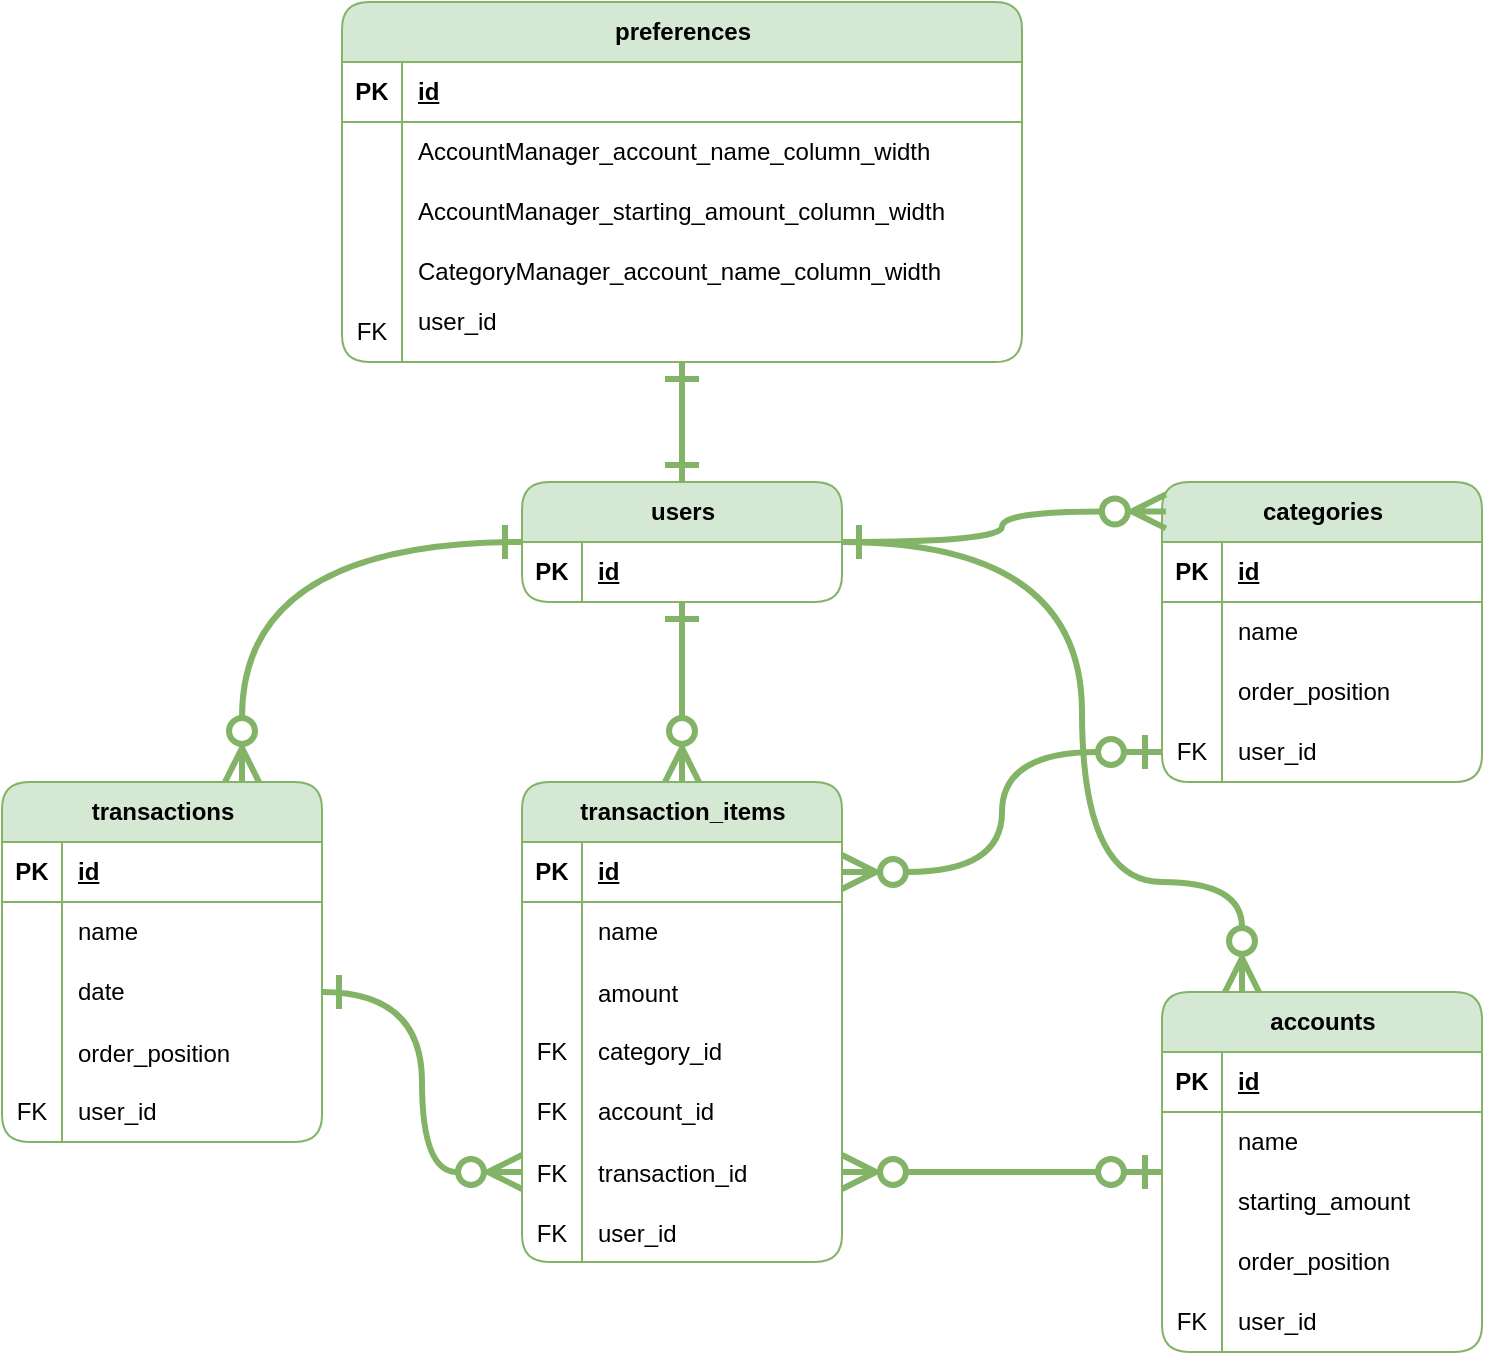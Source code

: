 <mxfile>
    <diagram id="R2lEEEUBdFMjLlhIrx00" name="Page-1">
        <mxGraphModel dx="761" dy="1568" grid="1" gridSize="10" guides="1" tooltips="1" connect="1" arrows="1" fold="1" page="1" pageScale="1" pageWidth="850" pageHeight="1100" math="0" shadow="0" extFonts="Permanent Marker^https://fonts.googleapis.com/css?family=Permanent+Marker">
            <root>
                <mxCell id="0"/>
                <mxCell id="1" parent="0"/>
                <mxCell id="TJ_JR5VQIeQ7h5z75Moj-130" style="edgeStyle=orthogonalEdgeStyle;rounded=0;orthogonalLoop=1;jettySize=auto;html=1;entryX=1;entryY=0.5;entryDx=0;entryDy=0;shadow=0;strokeColor=#82b366;strokeWidth=3;align=center;verticalAlign=middle;fontFamily=Helvetica;fontSize=11;fontColor=default;labelBackgroundColor=default;elbow=vertical;jumpStyle=none;jumpSize=6;startArrow=ERzeroToOne;startFill=0;endArrow=ERzeroToMany;endFill=0;endSize=13;flowAnimation=0;targetPerimeterSpacing=0;curved=1;fillColor=#d5e8d4;startSize=13;" parent="1" source="TJ_JR5VQIeQ7h5z75Moj-18" target="TJ_JR5VQIeQ7h5z75Moj-89" edge="1">
                    <mxGeometry relative="1" as="geometry"/>
                </mxCell>
                <mxCell id="TJ_JR5VQIeQ7h5z75Moj-18" value="accounts" style="shape=table;startSize=30;container=1;collapsible=1;childLayout=tableLayout;fixedRows=1;rowLines=0;fontStyle=1;align=center;resizeLast=1;html=1;fillColor=#d5e8d4;strokeColor=#82b366;rounded=1;" parent="1" vertex="1">
                    <mxGeometry x="760" y="415" width="160" height="180" as="geometry"/>
                </mxCell>
                <mxCell id="TJ_JR5VQIeQ7h5z75Moj-19" value="" style="shape=tableRow;horizontal=0;startSize=0;swimlaneHead=0;swimlaneBody=0;fillColor=none;collapsible=0;dropTarget=0;points=[[0,0.5],[1,0.5]];portConstraint=eastwest;top=0;left=0;right=0;bottom=1;strokeColor=inherit;" parent="TJ_JR5VQIeQ7h5z75Moj-18" vertex="1">
                    <mxGeometry y="30" width="160" height="30" as="geometry"/>
                </mxCell>
                <mxCell id="TJ_JR5VQIeQ7h5z75Moj-20" value="PK" style="shape=partialRectangle;connectable=0;fillColor=none;top=0;left=0;bottom=0;right=0;fontStyle=1;overflow=hidden;whiteSpace=wrap;html=1;" parent="TJ_JR5VQIeQ7h5z75Moj-19" vertex="1">
                    <mxGeometry width="30" height="30" as="geometry">
                        <mxRectangle width="30" height="30" as="alternateBounds"/>
                    </mxGeometry>
                </mxCell>
                <mxCell id="TJ_JR5VQIeQ7h5z75Moj-21" value="id" style="shape=partialRectangle;connectable=0;fillColor=none;top=0;left=0;bottom=0;right=0;align=left;spacingLeft=6;fontStyle=5;overflow=hidden;whiteSpace=wrap;html=1;" parent="TJ_JR5VQIeQ7h5z75Moj-19" vertex="1">
                    <mxGeometry x="30" width="130" height="30" as="geometry">
                        <mxRectangle width="130" height="30" as="alternateBounds"/>
                    </mxGeometry>
                </mxCell>
                <mxCell id="TJ_JR5VQIeQ7h5z75Moj-22" value="" style="shape=tableRow;horizontal=0;startSize=0;swimlaneHead=0;swimlaneBody=0;fillColor=none;collapsible=0;dropTarget=0;points=[[0,0.5],[1,0.5]];portConstraint=eastwest;top=0;left=0;right=0;bottom=0;strokeColor=default;" parent="TJ_JR5VQIeQ7h5z75Moj-18" vertex="1">
                    <mxGeometry y="60" width="160" height="30" as="geometry"/>
                </mxCell>
                <mxCell id="TJ_JR5VQIeQ7h5z75Moj-23" value="" style="shape=partialRectangle;connectable=0;fillColor=none;top=0;left=0;bottom=0;right=0;editable=1;overflow=hidden;whiteSpace=wrap;html=1;" parent="TJ_JR5VQIeQ7h5z75Moj-22" vertex="1">
                    <mxGeometry width="30" height="30" as="geometry">
                        <mxRectangle width="30" height="30" as="alternateBounds"/>
                    </mxGeometry>
                </mxCell>
                <mxCell id="TJ_JR5VQIeQ7h5z75Moj-24" value="name" style="shape=partialRectangle;connectable=0;fillColor=none;top=0;left=0;bottom=0;right=0;align=left;spacingLeft=6;overflow=hidden;whiteSpace=wrap;html=1;" parent="TJ_JR5VQIeQ7h5z75Moj-22" vertex="1">
                    <mxGeometry x="30" width="130" height="30" as="geometry">
                        <mxRectangle width="130" height="30" as="alternateBounds"/>
                    </mxGeometry>
                </mxCell>
                <mxCell id="TJ_JR5VQIeQ7h5z75Moj-25" value="" style="shape=tableRow;horizontal=0;startSize=0;swimlaneHead=0;swimlaneBody=0;fillColor=none;collapsible=0;dropTarget=0;points=[[0,0.5],[1,0.5]];portConstraint=eastwest;top=0;left=0;right=0;bottom=0;" parent="TJ_JR5VQIeQ7h5z75Moj-18" vertex="1">
                    <mxGeometry y="90" width="160" height="30" as="geometry"/>
                </mxCell>
                <mxCell id="TJ_JR5VQIeQ7h5z75Moj-26" value="" style="shape=partialRectangle;connectable=0;fillColor=none;top=0;left=0;bottom=0;right=0;editable=1;overflow=hidden;whiteSpace=wrap;html=1;" parent="TJ_JR5VQIeQ7h5z75Moj-25" vertex="1">
                    <mxGeometry width="30" height="30" as="geometry">
                        <mxRectangle width="30" height="30" as="alternateBounds"/>
                    </mxGeometry>
                </mxCell>
                <mxCell id="TJ_JR5VQIeQ7h5z75Moj-27" value="starting_amount" style="shape=partialRectangle;connectable=0;fillColor=none;top=0;left=0;bottom=0;right=0;align=left;spacingLeft=6;overflow=hidden;whiteSpace=wrap;html=1;" parent="TJ_JR5VQIeQ7h5z75Moj-25" vertex="1">
                    <mxGeometry x="30" width="130" height="30" as="geometry">
                        <mxRectangle width="130" height="30" as="alternateBounds"/>
                    </mxGeometry>
                </mxCell>
                <mxCell id="TJ_JR5VQIeQ7h5z75Moj-28" value="" style="shape=tableRow;horizontal=0;startSize=0;swimlaneHead=0;swimlaneBody=0;fillColor=none;collapsible=0;dropTarget=0;points=[[0,0.5],[1,0.5]];portConstraint=eastwest;top=0;left=0;right=0;bottom=0;" parent="TJ_JR5VQIeQ7h5z75Moj-18" vertex="1">
                    <mxGeometry y="120" width="160" height="30" as="geometry"/>
                </mxCell>
                <mxCell id="TJ_JR5VQIeQ7h5z75Moj-29" value="" style="shape=partialRectangle;connectable=0;fillColor=none;top=0;left=0;bottom=0;right=0;editable=1;overflow=hidden;whiteSpace=wrap;html=1;" parent="TJ_JR5VQIeQ7h5z75Moj-28" vertex="1">
                    <mxGeometry width="30" height="30" as="geometry">
                        <mxRectangle width="30" height="30" as="alternateBounds"/>
                    </mxGeometry>
                </mxCell>
                <mxCell id="TJ_JR5VQIeQ7h5z75Moj-30" value="order_position&lt;span style=&quot;white-space: pre;&quot;&gt;&#9;&lt;/span&gt;" style="shape=partialRectangle;connectable=0;fillColor=none;top=0;left=0;bottom=0;right=0;align=left;spacingLeft=6;overflow=hidden;whiteSpace=wrap;html=1;" parent="TJ_JR5VQIeQ7h5z75Moj-28" vertex="1">
                    <mxGeometry x="30" width="130" height="30" as="geometry">
                        <mxRectangle width="130" height="30" as="alternateBounds"/>
                    </mxGeometry>
                </mxCell>
                <mxCell id="TJ_JR5VQIeQ7h5z75Moj-38" value="" style="shape=tableRow;horizontal=0;startSize=0;swimlaneHead=0;swimlaneBody=0;fillColor=none;collapsible=0;dropTarget=0;points=[[0,0.5],[1,0.5]];portConstraint=eastwest;top=0;left=0;right=0;bottom=0;" parent="TJ_JR5VQIeQ7h5z75Moj-18" vertex="1">
                    <mxGeometry y="150" width="160" height="30" as="geometry"/>
                </mxCell>
                <mxCell id="TJ_JR5VQIeQ7h5z75Moj-39" value="FK" style="shape=partialRectangle;connectable=0;fillColor=none;top=0;left=0;bottom=0;right=0;fontStyle=0;overflow=hidden;whiteSpace=wrap;html=1;" parent="TJ_JR5VQIeQ7h5z75Moj-38" vertex="1">
                    <mxGeometry width="30" height="30" as="geometry">
                        <mxRectangle width="30" height="30" as="alternateBounds"/>
                    </mxGeometry>
                </mxCell>
                <mxCell id="TJ_JR5VQIeQ7h5z75Moj-40" value="user_id" style="shape=partialRectangle;connectable=0;fillColor=none;top=0;left=0;bottom=0;right=0;align=left;spacingLeft=6;fontStyle=0;overflow=hidden;whiteSpace=wrap;html=1;" parent="TJ_JR5VQIeQ7h5z75Moj-38" vertex="1">
                    <mxGeometry x="30" width="130" height="30" as="geometry">
                        <mxRectangle width="130" height="30" as="alternateBounds"/>
                    </mxGeometry>
                </mxCell>
                <mxCell id="TJ_JR5VQIeQ7h5z75Moj-129" style="edgeStyle=orthogonalEdgeStyle;rounded=0;orthogonalLoop=1;jettySize=auto;html=1;entryX=1;entryY=0.5;entryDx=0;entryDy=0;shadow=0;strokeColor=#82b366;strokeWidth=3;align=center;verticalAlign=middle;fontFamily=Helvetica;fontSize=11;fontColor=default;labelBackgroundColor=default;elbow=vertical;jumpStyle=none;jumpSize=6;startArrow=ERzeroToOne;startFill=0;endArrow=ERzeroToMany;endFill=0;endSize=13;flowAnimation=0;targetPerimeterSpacing=0;curved=1;fillColor=#d5e8d4;exitX=0;exitY=0.5;exitDx=0;exitDy=0;startSize=13;sourcePerimeterSpacing=0;" parent="1" source="TJ_JR5VQIeQ7h5z75Moj-54" target="TJ_JR5VQIeQ7h5z75Moj-71" edge="1">
                    <mxGeometry relative="1" as="geometry"/>
                </mxCell>
                <mxCell id="TJ_JR5VQIeQ7h5z75Moj-41" value="categories" style="shape=table;startSize=30;container=1;collapsible=1;childLayout=tableLayout;fixedRows=1;rowLines=0;fontStyle=1;align=center;resizeLast=1;html=1;fillColor=#d5e8d4;strokeColor=#82b366;rounded=1;direction=east;shadow=0;" parent="1" vertex="1">
                    <mxGeometry x="760" y="160" width="160" height="150" as="geometry"/>
                </mxCell>
                <mxCell id="TJ_JR5VQIeQ7h5z75Moj-42" value="" style="shape=tableRow;horizontal=0;startSize=0;swimlaneHead=0;swimlaneBody=0;fillColor=none;collapsible=0;dropTarget=0;points=[[0,0.5],[1,0.5]];portConstraint=eastwest;top=0;left=0;right=0;bottom=1;strokeColor=inherit;" parent="TJ_JR5VQIeQ7h5z75Moj-41" vertex="1">
                    <mxGeometry y="30" width="160" height="30" as="geometry"/>
                </mxCell>
                <mxCell id="TJ_JR5VQIeQ7h5z75Moj-43" value="PK" style="shape=partialRectangle;connectable=0;fillColor=none;top=0;left=0;bottom=0;right=0;fontStyle=1;overflow=hidden;whiteSpace=wrap;html=1;" parent="TJ_JR5VQIeQ7h5z75Moj-42" vertex="1">
                    <mxGeometry width="30" height="30" as="geometry">
                        <mxRectangle width="30" height="30" as="alternateBounds"/>
                    </mxGeometry>
                </mxCell>
                <mxCell id="TJ_JR5VQIeQ7h5z75Moj-44" value="id" style="shape=partialRectangle;connectable=0;fillColor=none;top=0;left=0;bottom=0;right=0;align=left;spacingLeft=6;fontStyle=5;overflow=hidden;whiteSpace=wrap;html=1;strokeColor=default;" parent="TJ_JR5VQIeQ7h5z75Moj-42" vertex="1">
                    <mxGeometry x="30" width="130" height="30" as="geometry">
                        <mxRectangle width="130" height="30" as="alternateBounds"/>
                    </mxGeometry>
                </mxCell>
                <mxCell id="TJ_JR5VQIeQ7h5z75Moj-45" value="" style="shape=tableRow;horizontal=0;startSize=0;swimlaneHead=0;swimlaneBody=0;fillColor=none;collapsible=0;dropTarget=0;points=[[0,0.5],[1,0.5]];portConstraint=eastwest;top=0;left=0;right=0;bottom=0;" parent="TJ_JR5VQIeQ7h5z75Moj-41" vertex="1">
                    <mxGeometry y="60" width="160" height="30" as="geometry"/>
                </mxCell>
                <mxCell id="TJ_JR5VQIeQ7h5z75Moj-46" value="" style="shape=partialRectangle;connectable=0;fillColor=none;top=0;left=0;bottom=0;right=0;editable=1;overflow=hidden;whiteSpace=wrap;html=1;" parent="TJ_JR5VQIeQ7h5z75Moj-45" vertex="1">
                    <mxGeometry width="30" height="30" as="geometry">
                        <mxRectangle width="30" height="30" as="alternateBounds"/>
                    </mxGeometry>
                </mxCell>
                <mxCell id="TJ_JR5VQIeQ7h5z75Moj-47" value="name" style="shape=partialRectangle;connectable=0;fillColor=none;top=0;left=0;bottom=0;right=0;align=left;spacingLeft=6;overflow=hidden;whiteSpace=wrap;html=1;" parent="TJ_JR5VQIeQ7h5z75Moj-45" vertex="1">
                    <mxGeometry x="30" width="130" height="30" as="geometry">
                        <mxRectangle width="130" height="30" as="alternateBounds"/>
                    </mxGeometry>
                </mxCell>
                <mxCell id="TJ_JR5VQIeQ7h5z75Moj-51" value="" style="shape=tableRow;horizontal=0;startSize=0;swimlaneHead=0;swimlaneBody=0;fillColor=none;collapsible=0;dropTarget=0;points=[[0,0.5],[1,0.5]];portConstraint=eastwest;top=0;left=0;right=0;bottom=0;" parent="TJ_JR5VQIeQ7h5z75Moj-41" vertex="1">
                    <mxGeometry y="90" width="160" height="30" as="geometry"/>
                </mxCell>
                <mxCell id="TJ_JR5VQIeQ7h5z75Moj-52" value="" style="shape=partialRectangle;connectable=0;fillColor=none;top=0;left=0;bottom=0;right=0;editable=1;overflow=hidden;whiteSpace=wrap;html=1;" parent="TJ_JR5VQIeQ7h5z75Moj-51" vertex="1">
                    <mxGeometry width="30" height="30" as="geometry">
                        <mxRectangle width="30" height="30" as="alternateBounds"/>
                    </mxGeometry>
                </mxCell>
                <mxCell id="TJ_JR5VQIeQ7h5z75Moj-53" value="order_position&lt;span style=&quot;white-space: pre;&quot;&gt;&#9;&lt;/span&gt;" style="shape=partialRectangle;connectable=0;fillColor=none;top=0;left=0;bottom=0;right=0;align=left;spacingLeft=6;overflow=hidden;whiteSpace=wrap;html=1;" parent="TJ_JR5VQIeQ7h5z75Moj-51" vertex="1">
                    <mxGeometry x="30" width="130" height="30" as="geometry">
                        <mxRectangle width="130" height="30" as="alternateBounds"/>
                    </mxGeometry>
                </mxCell>
                <mxCell id="TJ_JR5VQIeQ7h5z75Moj-54" value="" style="shape=tableRow;horizontal=0;startSize=0;swimlaneHead=0;swimlaneBody=0;fillColor=none;collapsible=0;dropTarget=0;points=[[0,0.5],[1,0.5]];portConstraint=eastwest;top=0;left=0;right=0;bottom=0;" parent="TJ_JR5VQIeQ7h5z75Moj-41" vertex="1">
                    <mxGeometry y="120" width="160" height="30" as="geometry"/>
                </mxCell>
                <mxCell id="TJ_JR5VQIeQ7h5z75Moj-55" value="FK" style="shape=partialRectangle;connectable=0;fillColor=none;top=0;left=0;bottom=0;right=0;fontStyle=0;overflow=hidden;whiteSpace=wrap;html=1;" parent="TJ_JR5VQIeQ7h5z75Moj-54" vertex="1">
                    <mxGeometry width="30" height="30" as="geometry">
                        <mxRectangle width="30" height="30" as="alternateBounds"/>
                    </mxGeometry>
                </mxCell>
                <mxCell id="TJ_JR5VQIeQ7h5z75Moj-56" value="user_id" style="shape=partialRectangle;connectable=0;fillColor=none;top=0;left=0;bottom=0;right=0;align=left;spacingLeft=6;fontStyle=0;overflow=hidden;whiteSpace=wrap;html=1;" parent="TJ_JR5VQIeQ7h5z75Moj-54" vertex="1">
                    <mxGeometry x="30" width="130" height="30" as="geometry">
                        <mxRectangle width="130" height="30" as="alternateBounds"/>
                    </mxGeometry>
                </mxCell>
                <mxCell id="TJ_JR5VQIeQ7h5z75Moj-57" value="transactions" style="shape=table;startSize=30;container=1;collapsible=1;childLayout=tableLayout;fixedRows=1;rowLines=0;fontStyle=1;align=center;resizeLast=1;html=1;fillColor=#d5e8d4;strokeColor=#82b366;rounded=1;" parent="1" vertex="1">
                    <mxGeometry x="180" y="310" width="160" height="180" as="geometry"/>
                </mxCell>
                <mxCell id="TJ_JR5VQIeQ7h5z75Moj-58" value="" style="shape=tableRow;horizontal=0;startSize=0;swimlaneHead=0;swimlaneBody=0;fillColor=none;collapsible=0;dropTarget=0;points=[[0,0.5],[1,0.5]];portConstraint=eastwest;top=0;left=0;right=0;bottom=1;strokeColor=inherit;" parent="TJ_JR5VQIeQ7h5z75Moj-57" vertex="1">
                    <mxGeometry y="30" width="160" height="30" as="geometry"/>
                </mxCell>
                <mxCell id="TJ_JR5VQIeQ7h5z75Moj-59" value="PK" style="shape=partialRectangle;connectable=0;fillColor=none;top=0;left=0;bottom=0;right=0;fontStyle=1;overflow=hidden;whiteSpace=wrap;html=1;" parent="TJ_JR5VQIeQ7h5z75Moj-58" vertex="1">
                    <mxGeometry width="30" height="30" as="geometry">
                        <mxRectangle width="30" height="30" as="alternateBounds"/>
                    </mxGeometry>
                </mxCell>
                <mxCell id="TJ_JR5VQIeQ7h5z75Moj-60" value="id" style="shape=partialRectangle;connectable=0;fillColor=none;top=0;left=0;bottom=0;right=0;align=left;spacingLeft=6;fontStyle=5;overflow=hidden;whiteSpace=wrap;html=1;" parent="TJ_JR5VQIeQ7h5z75Moj-58" vertex="1">
                    <mxGeometry x="30" width="130" height="30" as="geometry">
                        <mxRectangle width="130" height="30" as="alternateBounds"/>
                    </mxGeometry>
                </mxCell>
                <mxCell id="TJ_JR5VQIeQ7h5z75Moj-61" value="" style="shape=tableRow;horizontal=0;startSize=0;swimlaneHead=0;swimlaneBody=0;fillColor=none;collapsible=0;dropTarget=0;points=[[0,0.5],[1,0.5]];portConstraint=eastwest;top=0;left=0;right=0;bottom=0;" parent="TJ_JR5VQIeQ7h5z75Moj-57" vertex="1">
                    <mxGeometry y="60" width="160" height="30" as="geometry"/>
                </mxCell>
                <mxCell id="TJ_JR5VQIeQ7h5z75Moj-62" value="" style="shape=partialRectangle;connectable=0;fillColor=none;top=0;left=0;bottom=0;right=0;editable=1;overflow=hidden;whiteSpace=wrap;html=1;" parent="TJ_JR5VQIeQ7h5z75Moj-61" vertex="1">
                    <mxGeometry width="30" height="30" as="geometry">
                        <mxRectangle width="30" height="30" as="alternateBounds"/>
                    </mxGeometry>
                </mxCell>
                <mxCell id="TJ_JR5VQIeQ7h5z75Moj-63" value="name" style="shape=partialRectangle;connectable=0;fillColor=none;top=0;left=0;bottom=0;right=0;align=left;spacingLeft=6;overflow=hidden;whiteSpace=wrap;html=1;" parent="TJ_JR5VQIeQ7h5z75Moj-61" vertex="1">
                    <mxGeometry x="30" width="130" height="30" as="geometry">
                        <mxRectangle width="130" height="30" as="alternateBounds"/>
                    </mxGeometry>
                </mxCell>
                <mxCell id="TJ_JR5VQIeQ7h5z75Moj-64" value="" style="shape=tableRow;horizontal=0;startSize=0;swimlaneHead=0;swimlaneBody=0;fillColor=none;collapsible=0;dropTarget=0;points=[[0,0.5],[1,0.5]];portConstraint=eastwest;top=0;left=0;right=0;bottom=0;" parent="TJ_JR5VQIeQ7h5z75Moj-57" vertex="1">
                    <mxGeometry y="90" width="160" height="30" as="geometry"/>
                </mxCell>
                <mxCell id="TJ_JR5VQIeQ7h5z75Moj-65" value="" style="shape=partialRectangle;connectable=0;fillColor=none;top=0;left=0;bottom=0;right=0;editable=1;overflow=hidden;whiteSpace=wrap;html=1;" parent="TJ_JR5VQIeQ7h5z75Moj-64" vertex="1">
                    <mxGeometry width="30" height="30" as="geometry">
                        <mxRectangle width="30" height="30" as="alternateBounds"/>
                    </mxGeometry>
                </mxCell>
                <mxCell id="TJ_JR5VQIeQ7h5z75Moj-66" value="date" style="shape=partialRectangle;connectable=0;fillColor=none;top=0;left=0;bottom=0;right=0;align=left;spacingLeft=6;overflow=hidden;whiteSpace=wrap;html=1;" parent="TJ_JR5VQIeQ7h5z75Moj-64" vertex="1">
                    <mxGeometry x="30" width="130" height="30" as="geometry">
                        <mxRectangle width="130" height="30" as="alternateBounds"/>
                    </mxGeometry>
                </mxCell>
                <mxCell id="TJ_JR5VQIeQ7h5z75Moj-83" value="" style="shape=tableRow;horizontal=0;startSize=0;swimlaneHead=0;swimlaneBody=0;fillColor=none;collapsible=0;dropTarget=0;points=[[0,0.5],[1,0.5]];portConstraint=eastwest;top=0;left=0;right=0;bottom=0;" parent="TJ_JR5VQIeQ7h5z75Moj-57" vertex="1">
                    <mxGeometry y="120" width="160" height="30" as="geometry"/>
                </mxCell>
                <mxCell id="TJ_JR5VQIeQ7h5z75Moj-84" value="" style="shape=partialRectangle;connectable=0;fillColor=none;top=0;left=0;bottom=0;right=0;editable=1;overflow=hidden;" parent="TJ_JR5VQIeQ7h5z75Moj-83" vertex="1">
                    <mxGeometry width="30" height="30" as="geometry">
                        <mxRectangle width="30" height="30" as="alternateBounds"/>
                    </mxGeometry>
                </mxCell>
                <mxCell id="TJ_JR5VQIeQ7h5z75Moj-85" value="order_position" style="shape=partialRectangle;connectable=0;fillColor=none;top=0;left=0;bottom=0;right=0;align=left;spacingLeft=6;overflow=hidden;" parent="TJ_JR5VQIeQ7h5z75Moj-83" vertex="1">
                    <mxGeometry x="30" width="130" height="30" as="geometry">
                        <mxRectangle width="130" height="30" as="alternateBounds"/>
                    </mxGeometry>
                </mxCell>
                <mxCell id="TJ_JR5VQIeQ7h5z75Moj-67" value="" style="shape=tableRow;horizontal=0;startSize=0;swimlaneHead=0;swimlaneBody=0;fillColor=none;collapsible=0;dropTarget=0;points=[[0,0.5],[1,0.5]];portConstraint=eastwest;top=0;left=0;right=0;bottom=0;" parent="TJ_JR5VQIeQ7h5z75Moj-57" vertex="1">
                    <mxGeometry y="150" width="160" height="30" as="geometry"/>
                </mxCell>
                <mxCell id="TJ_JR5VQIeQ7h5z75Moj-68" value="FK" style="shape=partialRectangle;connectable=0;fillColor=none;top=0;left=0;bottom=0;right=0;editable=1;overflow=hidden;whiteSpace=wrap;html=1;" parent="TJ_JR5VQIeQ7h5z75Moj-67" vertex="1">
                    <mxGeometry width="30" height="30" as="geometry">
                        <mxRectangle width="30" height="30" as="alternateBounds"/>
                    </mxGeometry>
                </mxCell>
                <mxCell id="TJ_JR5VQIeQ7h5z75Moj-69" value="user_id" style="shape=partialRectangle;connectable=0;fillColor=none;top=0;left=0;bottom=0;right=0;align=left;spacingLeft=6;overflow=hidden;whiteSpace=wrap;html=1;" parent="TJ_JR5VQIeQ7h5z75Moj-67" vertex="1">
                    <mxGeometry x="30" width="130" height="30" as="geometry">
                        <mxRectangle width="130" height="30" as="alternateBounds"/>
                    </mxGeometry>
                </mxCell>
                <mxCell id="TJ_JR5VQIeQ7h5z75Moj-70" value="transaction_items" style="shape=table;startSize=30;container=1;collapsible=1;childLayout=tableLayout;fixedRows=1;rowLines=0;fontStyle=1;align=center;resizeLast=1;html=1;fillColor=#d5e8d4;strokeColor=#82b366;rounded=1;" parent="1" vertex="1">
                    <mxGeometry x="440" y="310" width="160" height="240" as="geometry"/>
                </mxCell>
                <mxCell id="TJ_JR5VQIeQ7h5z75Moj-71" value="" style="shape=tableRow;horizontal=0;startSize=0;swimlaneHead=0;swimlaneBody=0;fillColor=none;collapsible=0;dropTarget=0;points=[[0,0.5],[1,0.5]];portConstraint=eastwest;top=0;left=0;right=0;bottom=1;strokeColor=inherit;" parent="TJ_JR5VQIeQ7h5z75Moj-70" vertex="1">
                    <mxGeometry y="30" width="160" height="30" as="geometry"/>
                </mxCell>
                <mxCell id="TJ_JR5VQIeQ7h5z75Moj-72" value="PK" style="shape=partialRectangle;connectable=0;fillColor=none;top=0;left=0;bottom=0;right=0;fontStyle=1;overflow=hidden;whiteSpace=wrap;html=1;" parent="TJ_JR5VQIeQ7h5z75Moj-71" vertex="1">
                    <mxGeometry width="30" height="30" as="geometry">
                        <mxRectangle width="30" height="30" as="alternateBounds"/>
                    </mxGeometry>
                </mxCell>
                <mxCell id="TJ_JR5VQIeQ7h5z75Moj-73" value="id" style="shape=partialRectangle;connectable=0;fillColor=none;top=0;left=0;bottom=0;right=0;align=left;spacingLeft=6;fontStyle=5;overflow=hidden;whiteSpace=wrap;html=1;" parent="TJ_JR5VQIeQ7h5z75Moj-71" vertex="1">
                    <mxGeometry x="30" width="130" height="30" as="geometry">
                        <mxRectangle width="130" height="30" as="alternateBounds"/>
                    </mxGeometry>
                </mxCell>
                <mxCell id="TJ_JR5VQIeQ7h5z75Moj-74" value="" style="shape=tableRow;horizontal=0;startSize=0;swimlaneHead=0;swimlaneBody=0;fillColor=none;collapsible=0;dropTarget=0;points=[[0,0.5],[1,0.5]];portConstraint=eastwest;top=0;left=0;right=0;bottom=0;" parent="TJ_JR5VQIeQ7h5z75Moj-70" vertex="1">
                    <mxGeometry y="60" width="160" height="30" as="geometry"/>
                </mxCell>
                <mxCell id="TJ_JR5VQIeQ7h5z75Moj-75" value="" style="shape=partialRectangle;connectable=0;fillColor=none;top=0;left=0;bottom=0;right=0;editable=1;overflow=hidden;whiteSpace=wrap;html=1;" parent="TJ_JR5VQIeQ7h5z75Moj-74" vertex="1">
                    <mxGeometry width="30" height="30" as="geometry">
                        <mxRectangle width="30" height="30" as="alternateBounds"/>
                    </mxGeometry>
                </mxCell>
                <mxCell id="TJ_JR5VQIeQ7h5z75Moj-76" value="name" style="shape=partialRectangle;connectable=0;fillColor=none;top=0;left=0;bottom=0;right=0;align=left;spacingLeft=6;overflow=hidden;whiteSpace=wrap;html=1;" parent="TJ_JR5VQIeQ7h5z75Moj-74" vertex="1">
                    <mxGeometry x="30" width="130" height="30" as="geometry">
                        <mxRectangle width="130" height="30" as="alternateBounds"/>
                    </mxGeometry>
                </mxCell>
                <mxCell id="TJ_JR5VQIeQ7h5z75Moj-86" value="" style="shape=tableRow;horizontal=0;startSize=0;swimlaneHead=0;swimlaneBody=0;fillColor=none;collapsible=0;dropTarget=0;points=[[0,0.5],[1,0.5]];portConstraint=eastwest;top=0;left=0;right=0;bottom=0;" parent="TJ_JR5VQIeQ7h5z75Moj-70" vertex="1">
                    <mxGeometry y="90" width="160" height="30" as="geometry"/>
                </mxCell>
                <mxCell id="TJ_JR5VQIeQ7h5z75Moj-87" value="" style="shape=partialRectangle;connectable=0;fillColor=none;top=0;left=0;bottom=0;right=0;editable=1;overflow=hidden;" parent="TJ_JR5VQIeQ7h5z75Moj-86" vertex="1">
                    <mxGeometry width="30" height="30" as="geometry">
                        <mxRectangle width="30" height="30" as="alternateBounds"/>
                    </mxGeometry>
                </mxCell>
                <mxCell id="TJ_JR5VQIeQ7h5z75Moj-88" value="amount" style="shape=partialRectangle;connectable=0;fillColor=none;top=0;left=0;bottom=0;right=0;align=left;spacingLeft=6;overflow=hidden;" parent="TJ_JR5VQIeQ7h5z75Moj-86" vertex="1">
                    <mxGeometry x="30" width="130" height="30" as="geometry">
                        <mxRectangle width="130" height="30" as="alternateBounds"/>
                    </mxGeometry>
                </mxCell>
                <mxCell id="TJ_JR5VQIeQ7h5z75Moj-77" value="" style="shape=tableRow;horizontal=0;startSize=0;swimlaneHead=0;swimlaneBody=0;fillColor=none;collapsible=0;dropTarget=0;points=[[0,0.5],[1,0.5]];portConstraint=eastwest;top=0;left=0;right=0;bottom=0;" parent="TJ_JR5VQIeQ7h5z75Moj-70" vertex="1">
                    <mxGeometry y="120" width="160" height="30" as="geometry"/>
                </mxCell>
                <mxCell id="TJ_JR5VQIeQ7h5z75Moj-78" value="FK" style="shape=partialRectangle;connectable=0;fillColor=none;top=0;left=0;bottom=0;right=0;editable=1;overflow=hidden;whiteSpace=wrap;html=1;" parent="TJ_JR5VQIeQ7h5z75Moj-77" vertex="1">
                    <mxGeometry width="30" height="30" as="geometry">
                        <mxRectangle width="30" height="30" as="alternateBounds"/>
                    </mxGeometry>
                </mxCell>
                <mxCell id="TJ_JR5VQIeQ7h5z75Moj-79" value="category_id" style="shape=partialRectangle;connectable=0;fillColor=none;top=0;left=0;bottom=0;right=0;align=left;spacingLeft=6;overflow=hidden;whiteSpace=wrap;html=1;" parent="TJ_JR5VQIeQ7h5z75Moj-77" vertex="1">
                    <mxGeometry x="30" width="130" height="30" as="geometry">
                        <mxRectangle width="130" height="30" as="alternateBounds"/>
                    </mxGeometry>
                </mxCell>
                <mxCell id="TJ_JR5VQIeQ7h5z75Moj-80" value="" style="shape=tableRow;horizontal=0;startSize=0;swimlaneHead=0;swimlaneBody=0;fillColor=none;collapsible=0;dropTarget=0;points=[[0,0.5],[1,0.5]];portConstraint=eastwest;top=0;left=0;right=0;bottom=0;" parent="TJ_JR5VQIeQ7h5z75Moj-70" vertex="1">
                    <mxGeometry y="150" width="160" height="30" as="geometry"/>
                </mxCell>
                <mxCell id="TJ_JR5VQIeQ7h5z75Moj-81" value="FK" style="shape=partialRectangle;connectable=0;fillColor=none;top=0;left=0;bottom=0;right=0;editable=1;overflow=hidden;whiteSpace=wrap;html=1;" parent="TJ_JR5VQIeQ7h5z75Moj-80" vertex="1">
                    <mxGeometry width="30" height="30" as="geometry">
                        <mxRectangle width="30" height="30" as="alternateBounds"/>
                    </mxGeometry>
                </mxCell>
                <mxCell id="TJ_JR5VQIeQ7h5z75Moj-82" value="account_id" style="shape=partialRectangle;connectable=0;fillColor=none;top=0;left=0;bottom=0;right=0;align=left;spacingLeft=6;overflow=hidden;whiteSpace=wrap;html=1;" parent="TJ_JR5VQIeQ7h5z75Moj-80" vertex="1">
                    <mxGeometry x="30" width="130" height="30" as="geometry">
                        <mxRectangle width="130" height="30" as="alternateBounds"/>
                    </mxGeometry>
                </mxCell>
                <mxCell id="TJ_JR5VQIeQ7h5z75Moj-89" value="" style="shape=tableRow;horizontal=0;startSize=0;swimlaneHead=0;swimlaneBody=0;fillColor=none;collapsible=0;dropTarget=0;points=[[0,0.5],[1,0.5]];portConstraint=eastwest;top=0;left=0;right=0;bottom=0;" parent="TJ_JR5VQIeQ7h5z75Moj-70" vertex="1">
                    <mxGeometry y="180" width="160" height="30" as="geometry"/>
                </mxCell>
                <mxCell id="TJ_JR5VQIeQ7h5z75Moj-90" value="FK" style="shape=partialRectangle;connectable=0;fillColor=none;top=0;left=0;bottom=0;right=0;editable=1;overflow=hidden;" parent="TJ_JR5VQIeQ7h5z75Moj-89" vertex="1">
                    <mxGeometry width="30" height="30" as="geometry">
                        <mxRectangle width="30" height="30" as="alternateBounds"/>
                    </mxGeometry>
                </mxCell>
                <mxCell id="TJ_JR5VQIeQ7h5z75Moj-91" value="transaction_id" style="shape=partialRectangle;connectable=0;fillColor=none;top=0;left=0;bottom=0;right=0;align=left;spacingLeft=6;overflow=hidden;" parent="TJ_JR5VQIeQ7h5z75Moj-89" vertex="1">
                    <mxGeometry x="30" width="130" height="30" as="geometry">
                        <mxRectangle width="130" height="30" as="alternateBounds"/>
                    </mxGeometry>
                </mxCell>
                <mxCell id="TJ_JR5VQIeQ7h5z75Moj-92" value="" style="shape=tableRow;horizontal=0;startSize=0;swimlaneHead=0;swimlaneBody=0;fillColor=none;collapsible=0;dropTarget=0;points=[[0,0.5],[1,0.5]];portConstraint=eastwest;top=0;left=0;right=0;bottom=0;" parent="TJ_JR5VQIeQ7h5z75Moj-70" vertex="1">
                    <mxGeometry y="210" width="160" height="30" as="geometry"/>
                </mxCell>
                <mxCell id="TJ_JR5VQIeQ7h5z75Moj-93" value="FK" style="shape=partialRectangle;connectable=0;fillColor=none;top=0;left=0;bottom=0;right=0;editable=1;overflow=hidden;" parent="TJ_JR5VQIeQ7h5z75Moj-92" vertex="1">
                    <mxGeometry width="30" height="30" as="geometry">
                        <mxRectangle width="30" height="30" as="alternateBounds"/>
                    </mxGeometry>
                </mxCell>
                <mxCell id="TJ_JR5VQIeQ7h5z75Moj-94" value="user_id" style="shape=partialRectangle;connectable=0;fillColor=none;top=0;left=0;bottom=0;right=0;align=left;spacingLeft=6;overflow=hidden;" parent="TJ_JR5VQIeQ7h5z75Moj-92" vertex="1">
                    <mxGeometry x="30" width="130" height="30" as="geometry">
                        <mxRectangle width="130" height="30" as="alternateBounds"/>
                    </mxGeometry>
                </mxCell>
                <mxCell id="TJ_JR5VQIeQ7h5z75Moj-125" style="edgeStyle=orthogonalEdgeStyle;rounded=0;orthogonalLoop=1;jettySize=auto;html=1;entryX=0.012;entryY=0.098;entryDx=0;entryDy=0;shadow=0;strokeColor=#82b366;strokeWidth=3;align=center;verticalAlign=middle;fontFamily=Helvetica;fontSize=11;fontColor=default;labelBackgroundColor=default;elbow=vertical;jumpStyle=none;jumpSize=6;startArrow=ERone;startFill=0;endArrow=ERzeroToMany;endFill=0;flowAnimation=0;fillColor=#d5e8d4;targetPerimeterSpacing=0;endSize=13;curved=1;entryPerimeter=0;startSize=13;" parent="1" source="TJ_JR5VQIeQ7h5z75Moj-95" target="TJ_JR5VQIeQ7h5z75Moj-41" edge="1">
                    <mxGeometry relative="1" as="geometry"/>
                </mxCell>
                <mxCell id="TJ_JR5VQIeQ7h5z75Moj-126" style="edgeStyle=orthogonalEdgeStyle;rounded=0;orthogonalLoop=1;jettySize=auto;html=1;entryX=0.25;entryY=0;entryDx=0;entryDy=0;shadow=0;strokeColor=#82b366;strokeWidth=3;align=center;verticalAlign=middle;fontFamily=Helvetica;fontSize=11;fontColor=default;labelBackgroundColor=default;elbow=vertical;jumpStyle=none;jumpSize=6;startArrow=ERone;startFill=0;endArrow=ERzeroToMany;endFill=0;endSize=13;flowAnimation=0;targetPerimeterSpacing=0;fillColor=#d5e8d4;curved=1;startSize=13;" parent="1" source="TJ_JR5VQIeQ7h5z75Moj-95" target="TJ_JR5VQIeQ7h5z75Moj-18" edge="1">
                    <mxGeometry relative="1" as="geometry">
                        <Array as="points">
                            <mxPoint x="720" y="190"/>
                            <mxPoint x="720" y="360"/>
                            <mxPoint x="800" y="360"/>
                        </Array>
                    </mxGeometry>
                </mxCell>
                <mxCell id="TJ_JR5VQIeQ7h5z75Moj-127" style="edgeStyle=orthogonalEdgeStyle;rounded=0;orthogonalLoop=1;jettySize=auto;html=1;entryX=0.75;entryY=0;entryDx=0;entryDy=0;shadow=0;strokeColor=#82b366;strokeWidth=3;align=center;verticalAlign=middle;fontFamily=Helvetica;fontSize=11;fontColor=default;labelBackgroundColor=default;elbow=vertical;jumpStyle=none;jumpSize=6;startArrow=ERone;startFill=0;endArrow=ERzeroToMany;endFill=0;endSize=13;flowAnimation=0;targetPerimeterSpacing=0;curved=1;fillColor=#d5e8d4;startSize=13;" parent="1" source="TJ_JR5VQIeQ7h5z75Moj-95" target="TJ_JR5VQIeQ7h5z75Moj-57" edge="1">
                    <mxGeometry relative="1" as="geometry"/>
                </mxCell>
                <mxCell id="TJ_JR5VQIeQ7h5z75Moj-128" style="edgeStyle=orthogonalEdgeStyle;rounded=0;orthogonalLoop=1;jettySize=auto;html=1;shadow=0;strokeColor=#82b366;strokeWidth=3;align=center;verticalAlign=middle;fontFamily=Helvetica;fontSize=11;fontColor=default;labelBackgroundColor=default;elbow=vertical;jumpStyle=none;jumpSize=6;startArrow=ERone;startFill=0;endArrow=ERzeroToMany;endFill=0;endSize=13;flowAnimation=0;targetPerimeterSpacing=0;curved=1;fillColor=#d5e8d4;entryX=0.5;entryY=0;entryDx=0;entryDy=0;startSize=13;" parent="1" source="TJ_JR5VQIeQ7h5z75Moj-95" target="TJ_JR5VQIeQ7h5z75Moj-70" edge="1">
                    <mxGeometry relative="1" as="geometry">
                        <mxPoint x="470" y="270" as="targetPoint"/>
                        <Array as="points">
                            <mxPoint x="520" y="260"/>
                            <mxPoint x="520" y="260"/>
                        </Array>
                    </mxGeometry>
                </mxCell>
                <mxCell id="TJ_JR5VQIeQ7h5z75Moj-95" value="users" style="shape=table;startSize=30;container=1;collapsible=1;childLayout=tableLayout;fixedRows=1;rowLines=0;fontStyle=1;align=center;resizeLast=1;html=1;rounded=1;fillColor=#d5e8d4;strokeColor=#82b366;swimlaneLine=1;bottom=0;top=0;" parent="1" vertex="1">
                    <mxGeometry x="440" y="160" width="160" height="60" as="geometry"/>
                </mxCell>
                <mxCell id="TJ_JR5VQIeQ7h5z75Moj-96" value="" style="shape=tableRow;horizontal=0;startSize=0;swimlaneHead=0;swimlaneBody=0;fillColor=none;collapsible=0;dropTarget=0;points=[[0,0.5],[1,0.5]];portConstraint=eastwest;top=0;left=0;right=0;bottom=0;strokeColor=inherit;swimlaneLine=1;" parent="TJ_JR5VQIeQ7h5z75Moj-95" vertex="1">
                    <mxGeometry y="30" width="160" height="30" as="geometry"/>
                </mxCell>
                <mxCell id="TJ_JR5VQIeQ7h5z75Moj-97" value="PK" style="shape=partialRectangle;connectable=0;fillColor=none;top=0;left=0;bottom=0;right=0;fontStyle=1;overflow=hidden;whiteSpace=wrap;html=1;swimlaneLine=1;" parent="TJ_JR5VQIeQ7h5z75Moj-96" vertex="1">
                    <mxGeometry width="30" height="30" as="geometry">
                        <mxRectangle width="30" height="30" as="alternateBounds"/>
                    </mxGeometry>
                </mxCell>
                <mxCell id="TJ_JR5VQIeQ7h5z75Moj-98" value="id" style="shape=partialRectangle;connectable=0;fillColor=none;top=0;left=0;bottom=0;right=0;align=left;spacingLeft=6;fontStyle=5;overflow=hidden;whiteSpace=wrap;html=1;swimlaneLine=1;" parent="TJ_JR5VQIeQ7h5z75Moj-96" vertex="1">
                    <mxGeometry x="30" width="130" height="30" as="geometry">
                        <mxRectangle width="130" height="30" as="alternateBounds"/>
                    </mxGeometry>
                </mxCell>
                <mxCell id="TJ_JR5VQIeQ7h5z75Moj-132" style="edgeStyle=orthogonalEdgeStyle;rounded=0;orthogonalLoop=1;jettySize=auto;html=1;entryX=0.5;entryY=0;entryDx=0;entryDy=0;shadow=0;strokeColor=#82b366;strokeWidth=3;align=center;verticalAlign=middle;fontFamily=Helvetica;fontSize=11;fontColor=default;labelBackgroundColor=default;elbow=vertical;jumpStyle=none;jumpSize=6;startArrow=ERone;startFill=0;endArrow=ERone;endFill=0;endSize=13;flowAnimation=0;targetPerimeterSpacing=0;curved=1;fillColor=#d5e8d4;startSize=13;" parent="1" source="TJ_JR5VQIeQ7h5z75Moj-111" target="TJ_JR5VQIeQ7h5z75Moj-95" edge="1">
                    <mxGeometry relative="1" as="geometry"/>
                </mxCell>
                <mxCell id="TJ_JR5VQIeQ7h5z75Moj-111" value="preferences" style="shape=table;startSize=30;container=1;collapsible=1;childLayout=tableLayout;fixedRows=1;rowLines=0;fontStyle=1;align=center;resizeLast=1;html=1;fillColor=#d5e8d4;strokeColor=#82b366;rounded=1;" parent="1" vertex="1">
                    <mxGeometry x="350" y="-80" width="340" height="180" as="geometry"/>
                </mxCell>
                <mxCell id="TJ_JR5VQIeQ7h5z75Moj-112" value="" style="shape=tableRow;horizontal=0;startSize=0;swimlaneHead=0;swimlaneBody=0;fillColor=none;collapsible=0;dropTarget=0;points=[[0,0.5],[1,0.5]];portConstraint=eastwest;top=0;left=0;right=0;bottom=1;strokeColor=inherit;" parent="TJ_JR5VQIeQ7h5z75Moj-111" vertex="1">
                    <mxGeometry y="30" width="340" height="30" as="geometry"/>
                </mxCell>
                <mxCell id="TJ_JR5VQIeQ7h5z75Moj-113" value="PK" style="shape=partialRectangle;connectable=0;fillColor=none;top=0;left=0;bottom=0;right=0;fontStyle=1;overflow=hidden;whiteSpace=wrap;html=1;" parent="TJ_JR5VQIeQ7h5z75Moj-112" vertex="1">
                    <mxGeometry width="30" height="30" as="geometry">
                        <mxRectangle width="30" height="30" as="alternateBounds"/>
                    </mxGeometry>
                </mxCell>
                <mxCell id="TJ_JR5VQIeQ7h5z75Moj-114" value="id" style="shape=partialRectangle;connectable=0;fillColor=none;top=0;left=0;bottom=0;right=0;align=left;spacingLeft=6;fontStyle=5;overflow=hidden;whiteSpace=wrap;html=1;" parent="TJ_JR5VQIeQ7h5z75Moj-112" vertex="1">
                    <mxGeometry x="30" width="310" height="30" as="geometry">
                        <mxRectangle width="310" height="30" as="alternateBounds"/>
                    </mxGeometry>
                </mxCell>
                <mxCell id="TJ_JR5VQIeQ7h5z75Moj-115" value="" style="shape=tableRow;horizontal=0;startSize=0;swimlaneHead=0;swimlaneBody=0;fillColor=none;collapsible=0;dropTarget=0;points=[[0,0.5],[1,0.5]];portConstraint=eastwest;top=0;left=0;right=0;bottom=0;" parent="TJ_JR5VQIeQ7h5z75Moj-111" vertex="1">
                    <mxGeometry y="60" width="340" height="30" as="geometry"/>
                </mxCell>
                <mxCell id="TJ_JR5VQIeQ7h5z75Moj-116" value="" style="shape=partialRectangle;connectable=0;fillColor=none;top=0;left=0;bottom=0;right=0;editable=1;overflow=hidden;whiteSpace=wrap;html=1;" parent="TJ_JR5VQIeQ7h5z75Moj-115" vertex="1">
                    <mxGeometry width="30" height="30" as="geometry">
                        <mxRectangle width="30" height="30" as="alternateBounds"/>
                    </mxGeometry>
                </mxCell>
                <mxCell id="TJ_JR5VQIeQ7h5z75Moj-117" value="AccountManager_account_name_column_width" style="shape=partialRectangle;connectable=0;fillColor=none;top=0;left=0;bottom=0;right=0;align=left;spacingLeft=6;overflow=hidden;whiteSpace=wrap;html=1;" parent="TJ_JR5VQIeQ7h5z75Moj-115" vertex="1">
                    <mxGeometry x="30" width="310" height="30" as="geometry">
                        <mxRectangle width="310" height="30" as="alternateBounds"/>
                    </mxGeometry>
                </mxCell>
                <mxCell id="TJ_JR5VQIeQ7h5z75Moj-118" value="" style="shape=tableRow;horizontal=0;startSize=0;swimlaneHead=0;swimlaneBody=0;fillColor=none;collapsible=0;dropTarget=0;points=[[0,0.5],[1,0.5]];portConstraint=eastwest;top=0;left=0;right=0;bottom=0;" parent="TJ_JR5VQIeQ7h5z75Moj-111" vertex="1">
                    <mxGeometry y="90" width="340" height="30" as="geometry"/>
                </mxCell>
                <mxCell id="TJ_JR5VQIeQ7h5z75Moj-119" value="" style="shape=partialRectangle;connectable=0;fillColor=none;top=0;left=0;bottom=0;right=0;editable=1;overflow=hidden;whiteSpace=wrap;html=1;" parent="TJ_JR5VQIeQ7h5z75Moj-118" vertex="1">
                    <mxGeometry width="30" height="30" as="geometry">
                        <mxRectangle width="30" height="30" as="alternateBounds"/>
                    </mxGeometry>
                </mxCell>
                <mxCell id="TJ_JR5VQIeQ7h5z75Moj-120" value="AccountManager_starting_amount_column_width" style="shape=partialRectangle;connectable=0;fillColor=none;top=0;left=0;bottom=0;right=0;align=left;spacingLeft=6;overflow=hidden;whiteSpace=wrap;html=1;" parent="TJ_JR5VQIeQ7h5z75Moj-118" vertex="1">
                    <mxGeometry x="30" width="310" height="30" as="geometry">
                        <mxRectangle width="310" height="30" as="alternateBounds"/>
                    </mxGeometry>
                </mxCell>
                <mxCell id="TJ_JR5VQIeQ7h5z75Moj-121" value="" style="shape=tableRow;horizontal=0;startSize=0;swimlaneHead=0;swimlaneBody=0;fillColor=none;collapsible=0;dropTarget=0;points=[[0,0.5],[1,0.5]];portConstraint=eastwest;top=0;left=0;right=0;bottom=0;" parent="TJ_JR5VQIeQ7h5z75Moj-111" vertex="1">
                    <mxGeometry y="120" width="340" height="30" as="geometry"/>
                </mxCell>
                <mxCell id="TJ_JR5VQIeQ7h5z75Moj-122" value="" style="shape=partialRectangle;connectable=0;fillColor=none;top=0;left=0;bottom=0;right=0;editable=1;overflow=hidden;whiteSpace=wrap;html=1;" parent="TJ_JR5VQIeQ7h5z75Moj-121" vertex="1">
                    <mxGeometry width="30" height="30" as="geometry">
                        <mxRectangle width="30" height="30" as="alternateBounds"/>
                    </mxGeometry>
                </mxCell>
                <mxCell id="TJ_JR5VQIeQ7h5z75Moj-123" value="CategoryManager_account_name_column_width" style="shape=partialRectangle;connectable=0;fillColor=none;top=0;left=0;bottom=0;right=0;align=left;spacingLeft=6;overflow=hidden;whiteSpace=wrap;html=1;" parent="TJ_JR5VQIeQ7h5z75Moj-121" vertex="1">
                    <mxGeometry x="30" width="310" height="30" as="geometry">
                        <mxRectangle width="310" height="30" as="alternateBounds"/>
                    </mxGeometry>
                </mxCell>
                <mxCell id="TJ_JR5VQIeQ7h5z75Moj-134" value="" style="shape=tableRow;horizontal=0;startSize=0;swimlaneHead=0;swimlaneBody=0;fillColor=none;collapsible=0;dropTarget=0;points=[[0,0.5],[1,0.5]];portConstraint=eastwest;top=0;left=0;right=0;bottom=0;" parent="TJ_JR5VQIeQ7h5z75Moj-111" vertex="1">
                    <mxGeometry y="150" width="340" height="30" as="geometry"/>
                </mxCell>
                <mxCell id="TJ_JR5VQIeQ7h5z75Moj-135" value="FK" style="shape=partialRectangle;connectable=0;fillColor=none;top=0;left=0;bottom=0;right=0;fontStyle=0;overflow=hidden;whiteSpace=wrap;html=1;" parent="TJ_JR5VQIeQ7h5z75Moj-134" vertex="1">
                    <mxGeometry width="30" height="30" as="geometry">
                        <mxRectangle width="30" height="30" as="alternateBounds"/>
                    </mxGeometry>
                </mxCell>
                <mxCell id="TJ_JR5VQIeQ7h5z75Moj-136" value="user_id&lt;div&gt;&lt;br&gt;&lt;/div&gt;" style="shape=partialRectangle;connectable=0;fillColor=none;top=0;left=0;bottom=0;right=0;align=left;spacingLeft=6;fontStyle=0;overflow=hidden;whiteSpace=wrap;html=1;" parent="TJ_JR5VQIeQ7h5z75Moj-134" vertex="1">
                    <mxGeometry x="30" width="310" height="30" as="geometry">
                        <mxRectangle width="310" height="30" as="alternateBounds"/>
                    </mxGeometry>
                </mxCell>
                <mxCell id="TJ_JR5VQIeQ7h5z75Moj-131" style="edgeStyle=orthogonalEdgeStyle;rounded=0;orthogonalLoop=1;jettySize=auto;html=1;entryX=0;entryY=0.5;entryDx=0;entryDy=0;shadow=0;strokeColor=#82b366;strokeWidth=3;align=center;verticalAlign=middle;fontFamily=Helvetica;fontSize=11;fontColor=default;labelBackgroundColor=default;elbow=vertical;jumpStyle=none;jumpSize=6;startArrow=ERone;startFill=0;endArrow=ERzeroToMany;endFill=0;endSize=13;flowAnimation=0;targetPerimeterSpacing=0;curved=1;fillColor=#d5e8d4;startSize=13;" parent="1" source="TJ_JR5VQIeQ7h5z75Moj-64" target="TJ_JR5VQIeQ7h5z75Moj-89" edge="1">
                    <mxGeometry relative="1" as="geometry"/>
                </mxCell>
            </root>
        </mxGraphModel>
    </diagram>
</mxfile>
